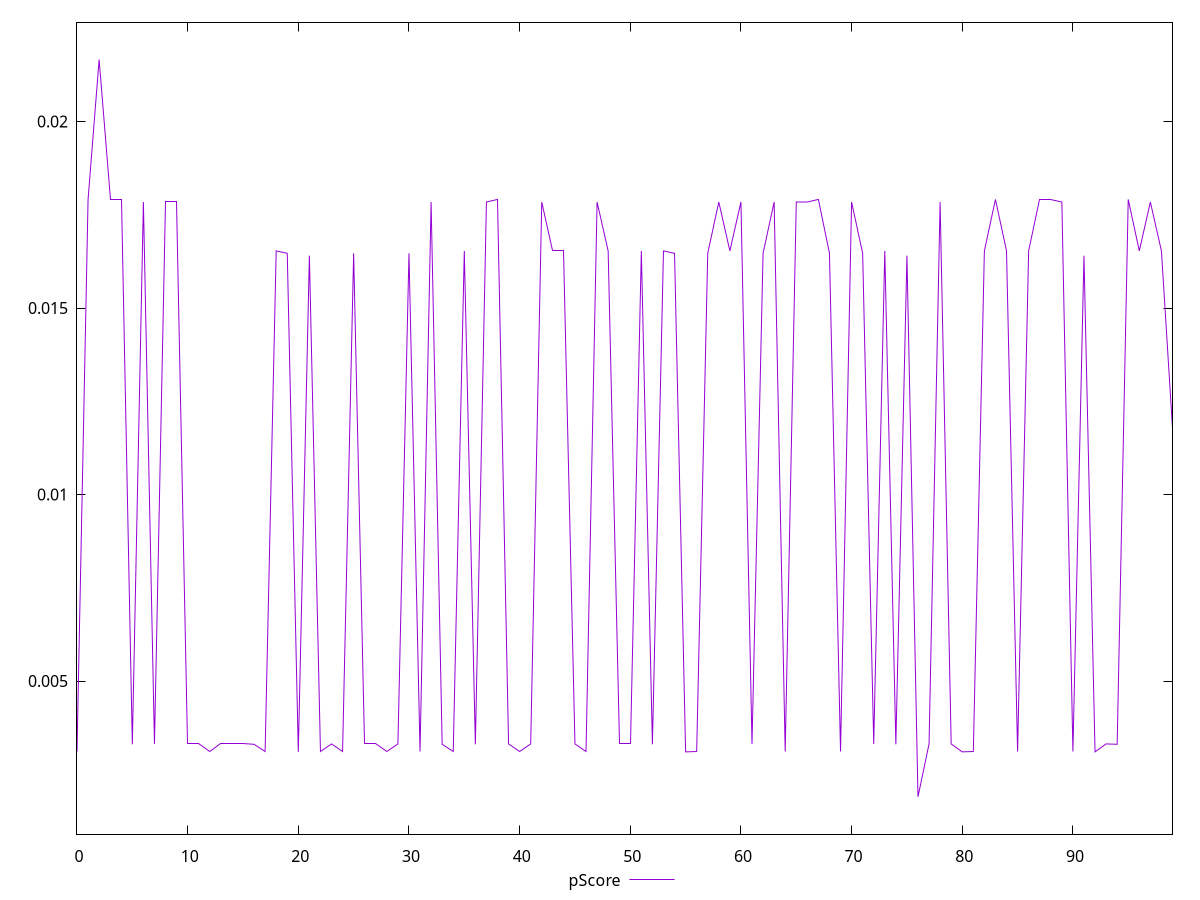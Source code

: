 reset

$pScore <<EOF
0 0.0031118255667967887
1 0.01791041875881938
2 0.021658121448802692
3 0.01791041875881938
4 0.01791041875881938
5 0.003305399777234652
6 0.017841582171165105
7 0.0033156671300033635
8 0.017841582171165105
9 0.017841582171165105
10 0.0033156671300033635
11 0.0033156671300033635
12 0.0031118255667967887
13 0.0033156671300033635
14 0.0033156671300033635
15 0.0033156671300033635
16 0.003305399777234652
17 0.0031118255667967887
18 0.01652981343283516
19 0.0164657762960162
20 0.0031022719549900213
21 0.016403247991640446
22 0.0031118255667967887
23 0.0033156671300033635
24 0.0031118255667967887
25 0.0164657762960162
26 0.0033156671300033635
27 0.0033156671300033635
28 0.0031118255667967887
29 0.0033156671300033635
30 0.01646700715409083
31 0.0031118255667967887
32 0.017840233168241015
33 0.003305399777234652
34 0.0031118255667967887
35 0.01652981343283516
36 0.003305399777234652
37 0.017841582171165105
38 0.01791041875881938
39 0.0033156671300033635
40 0.0031118255667967887
41 0.0033156671300033635
42 0.017840233168241015
43 0.01652981343283516
44 0.01652981343283516
45 0.0033156671300033635
46 0.0031118255667967887
47 0.017840233168241015
48 0.01652981343283516
49 0.0033156671300033635
50 0.0033156671300033635
51 0.01652981343283516
52 0.003305399777234652
53 0.01652981343283516
54 0.0164657762960162
55 0.0031022719549900213
56 0.0031118255667967887
57 0.01646700715409083
58 0.017840233168241015
59 0.01652981343283516
60 0.017841582171165105
61 0.0033156671300033635
62 0.01646700715409083
63 0.017841582171165105
64 0.0031118255667967887
65 0.017840233168241015
66 0.017841582171165105
67 0.01791041875881938
68 0.01646700715409083
69 0.0031118255667967887
70 0.017841582171165105
71 0.0164657762960162
72 0.0033156671300033635
73 0.01652981343283516
74 0.003305399777234652
75 0.016403247991640446
76 0.0018974147508046824
77 0.0033156671300033635
78 0.017841582171165105
79 0.0033156671300033635
80 0.0031022719549900213
81 0.0031118255667967887
82 0.01652981343283516
83 0.01791041875881938
84 0.01652981343283516
85 0.0031118255667967887
86 0.01652981343283516
87 0.01791041875881938
88 0.01791041875881938
89 0.017841582171165105
90 0.0031118255667967887
91 0.016403247991640446
92 0.0031022719549900213
93 0.0033156671300033635
94 0.003305399777234652
95 0.01791041875881938
96 0.01652981343283516
97 0.017840233168241015
98 0.01652981343283516
99 0.011782628799904438
EOF

set key outside below
set xrange [0:99]
set yrange [0.0008974147508046823:0.022658121448802693]
set trange [0.0008974147508046823:0.022658121448802693]
set terminal svg size 640, 500 enhanced background rgb 'white'
set output "report_00018_2021-02-10T15-25-16.877Z/cumulative-layout-shift/samples/pages/pScore/values.svg"

plot $pScore title "pScore" with line

reset
